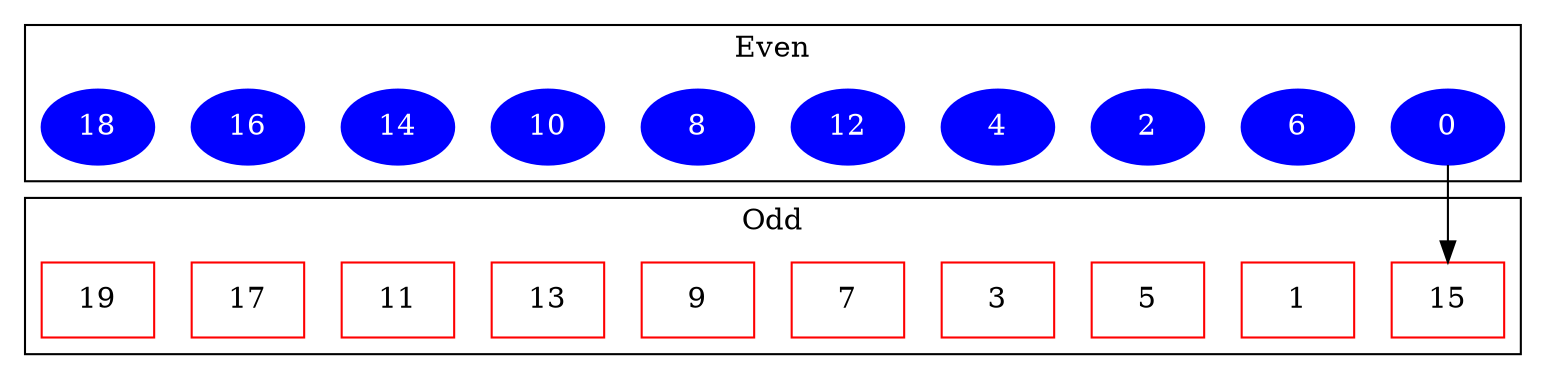 /* Generated by GvGen v.1.0 (https://www.github.com/stricaud/gvgen) */

digraph G {
compound=true;
subgraph cluster1 {
label="Even";
node3 [label="0",color="blue",style="filled",fontcolor="white"];
node6 [label="6",color="blue",style="filled",fontcolor="white"];
node7 [label="2",color="blue",style="filled",fontcolor="white"];
node10 [label="4",color="blue",style="filled",fontcolor="white"];
node12 [label="12",color="blue",style="filled",fontcolor="white"];
node13 [label="8",color="blue",style="filled",fontcolor="white"];
node15 [label="10",color="blue",style="filled",fontcolor="white"];
node18 [label="14",color="blue",style="filled",fontcolor="white"];
node19 [label="16",color="blue",style="filled",fontcolor="white"];
node21 [label="18",color="blue",style="filled",fontcolor="white"];
}
subgraph cluster2 {
label="Odd";
node4 [label="15",color="red",shape="rectangle"];
node5 [label="1",color="red",shape="rectangle"];
node8 [label="5",color="red",shape="rectangle"];
node9 [label="3",color="red",shape="rectangle"];
node11 [label="7",color="red",shape="rectangle"];
node14 [label="9",color="red",shape="rectangle"];
node16 [label="13",color="red",shape="rectangle"];
node17 [label="11",color="red",shape="rectangle"];
node20 [label="17",color="red",shape="rectangle"];
node22 [label="19",color="red",shape="rectangle"];
}
node3->node4 [];

}
